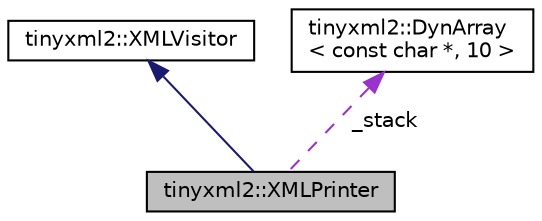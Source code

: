 digraph "tinyxml2::XMLPrinter"
{
  edge [fontname="Helvetica",fontsize="10",labelfontname="Helvetica",labelfontsize="10"];
  node [fontname="Helvetica",fontsize="10",shape=record];
  Node2 [label="tinyxml2::XMLPrinter",height=0.2,width=0.4,color="black", fillcolor="grey75", style="filled", fontcolor="black"];
  Node3 -> Node2 [dir="back",color="midnightblue",fontsize="10",style="solid",fontname="Helvetica"];
  Node3 [label="tinyxml2::XMLVisitor",height=0.2,width=0.4,color="black", fillcolor="white", style="filled",URL="$classtinyxml2_1_1_x_m_l_visitor.html"];
  Node4 -> Node2 [dir="back",color="darkorchid3",fontsize="10",style="dashed",label=" _stack" ,fontname="Helvetica"];
  Node4 [label="tinyxml2::DynArray\l\< const char *, 10 \>",height=0.2,width=0.4,color="black", fillcolor="white", style="filled",URL="$classtinyxml2_1_1_dyn_array.html"];
}
